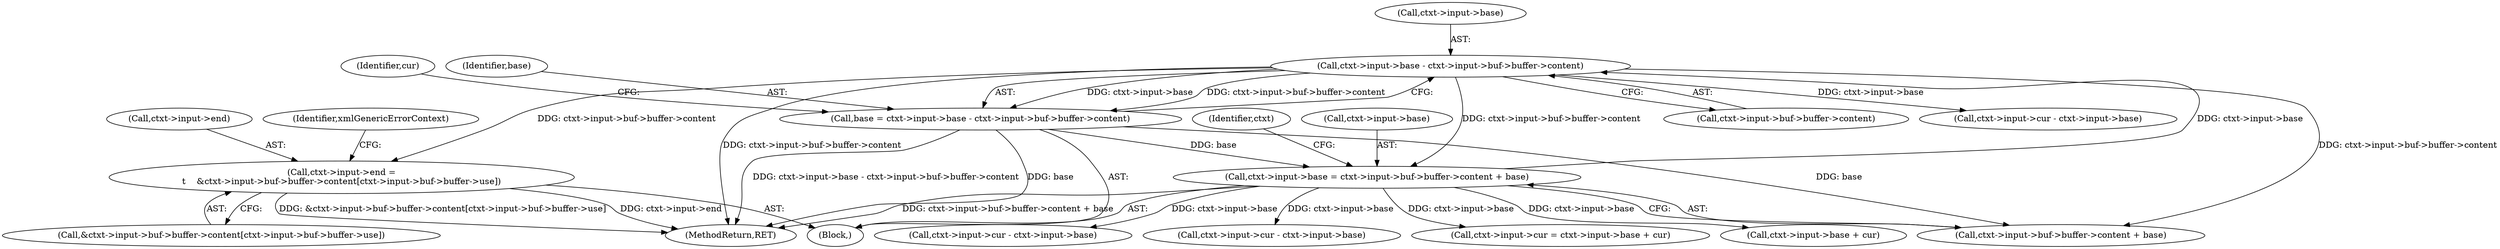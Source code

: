 digraph "0_Chrome_d0947db40187f4708c58e64cbd6013faf9eddeed_7@array" {
"1000381" [label="(Call,ctxt->input->end =\n\t    &ctxt->input->buf->buffer->content[ctxt->input->buf->buffer->use])"];
"1000215" [label="(Call,ctxt->input->base - ctxt->input->buf->buffer->content)"];
"1000351" [label="(Call,ctxt->input->base = ctxt->input->buf->buffer->content + base)"];
"1000213" [label="(Call,base = ctxt->input->base - ctxt->input->buf->buffer->content)"];
"1000387" [label="(Call,&ctxt->input->buf->buffer->content[ctxt->input->buf->buffer->use])"];
"1000382" [label="(Call,ctxt->input->end)"];
"1000374" [label="(Call,ctxt->input->base + cur)"];
"1000221" [label="(Call,ctxt->input->buf->buffer->content)"];
"1000617" [label="(Call,ctxt->input->cur - ctxt->input->base)"];
"1000593" [label="(Call,ctxt->input->cur - ctxt->input->base)"];
"1000232" [label="(Identifier,cur)"];
"1000371" [label="(Identifier,ctxt)"];
"1000215" [label="(Call,ctxt->input->base - ctxt->input->buf->buffer->content)"];
"1000381" [label="(Call,ctxt->input->end =\n\t    &ctxt->input->buf->buffer->content[ctxt->input->buf->buffer->use])"];
"1000213" [label="(Call,base = ctxt->input->base - ctxt->input->buf->buffer->content)"];
"1000694" [label="(MethodReturn,RET)"];
"1000214" [label="(Identifier,base)"];
"1000216" [label="(Call,ctxt->input->base)"];
"1000211" [label="(Block,)"];
"1000233" [label="(Call,ctxt->input->cur - ctxt->input->base)"];
"1000368" [label="(Call,ctxt->input->cur = ctxt->input->base + cur)"];
"1000408" [label="(Identifier,xmlGenericErrorContext)"];
"1000357" [label="(Call,ctxt->input->buf->buffer->content + base)"];
"1000352" [label="(Call,ctxt->input->base)"];
"1000351" [label="(Call,ctxt->input->base = ctxt->input->buf->buffer->content + base)"];
"1000381" -> "1000211"  [label="AST: "];
"1000381" -> "1000387"  [label="CFG: "];
"1000382" -> "1000381"  [label="AST: "];
"1000387" -> "1000381"  [label="AST: "];
"1000408" -> "1000381"  [label="CFG: "];
"1000381" -> "1000694"  [label="DDG: &ctxt->input->buf->buffer->content[ctxt->input->buf->buffer->use]"];
"1000381" -> "1000694"  [label="DDG: ctxt->input->end"];
"1000215" -> "1000381"  [label="DDG: ctxt->input->buf->buffer->content"];
"1000215" -> "1000213"  [label="AST: "];
"1000215" -> "1000221"  [label="CFG: "];
"1000216" -> "1000215"  [label="AST: "];
"1000221" -> "1000215"  [label="AST: "];
"1000213" -> "1000215"  [label="CFG: "];
"1000215" -> "1000694"  [label="DDG: ctxt->input->buf->buffer->content"];
"1000215" -> "1000213"  [label="DDG: ctxt->input->base"];
"1000215" -> "1000213"  [label="DDG: ctxt->input->buf->buffer->content"];
"1000351" -> "1000215"  [label="DDG: ctxt->input->base"];
"1000215" -> "1000233"  [label="DDG: ctxt->input->base"];
"1000215" -> "1000351"  [label="DDG: ctxt->input->buf->buffer->content"];
"1000215" -> "1000357"  [label="DDG: ctxt->input->buf->buffer->content"];
"1000351" -> "1000211"  [label="AST: "];
"1000351" -> "1000357"  [label="CFG: "];
"1000352" -> "1000351"  [label="AST: "];
"1000357" -> "1000351"  [label="AST: "];
"1000371" -> "1000351"  [label="CFG: "];
"1000351" -> "1000694"  [label="DDG: ctxt->input->buf->buffer->content + base"];
"1000213" -> "1000351"  [label="DDG: base"];
"1000351" -> "1000368"  [label="DDG: ctxt->input->base"];
"1000351" -> "1000374"  [label="DDG: ctxt->input->base"];
"1000351" -> "1000593"  [label="DDG: ctxt->input->base"];
"1000351" -> "1000617"  [label="DDG: ctxt->input->base"];
"1000213" -> "1000211"  [label="AST: "];
"1000214" -> "1000213"  [label="AST: "];
"1000232" -> "1000213"  [label="CFG: "];
"1000213" -> "1000694"  [label="DDG: base"];
"1000213" -> "1000694"  [label="DDG: ctxt->input->base - ctxt->input->buf->buffer->content"];
"1000213" -> "1000357"  [label="DDG: base"];
}
